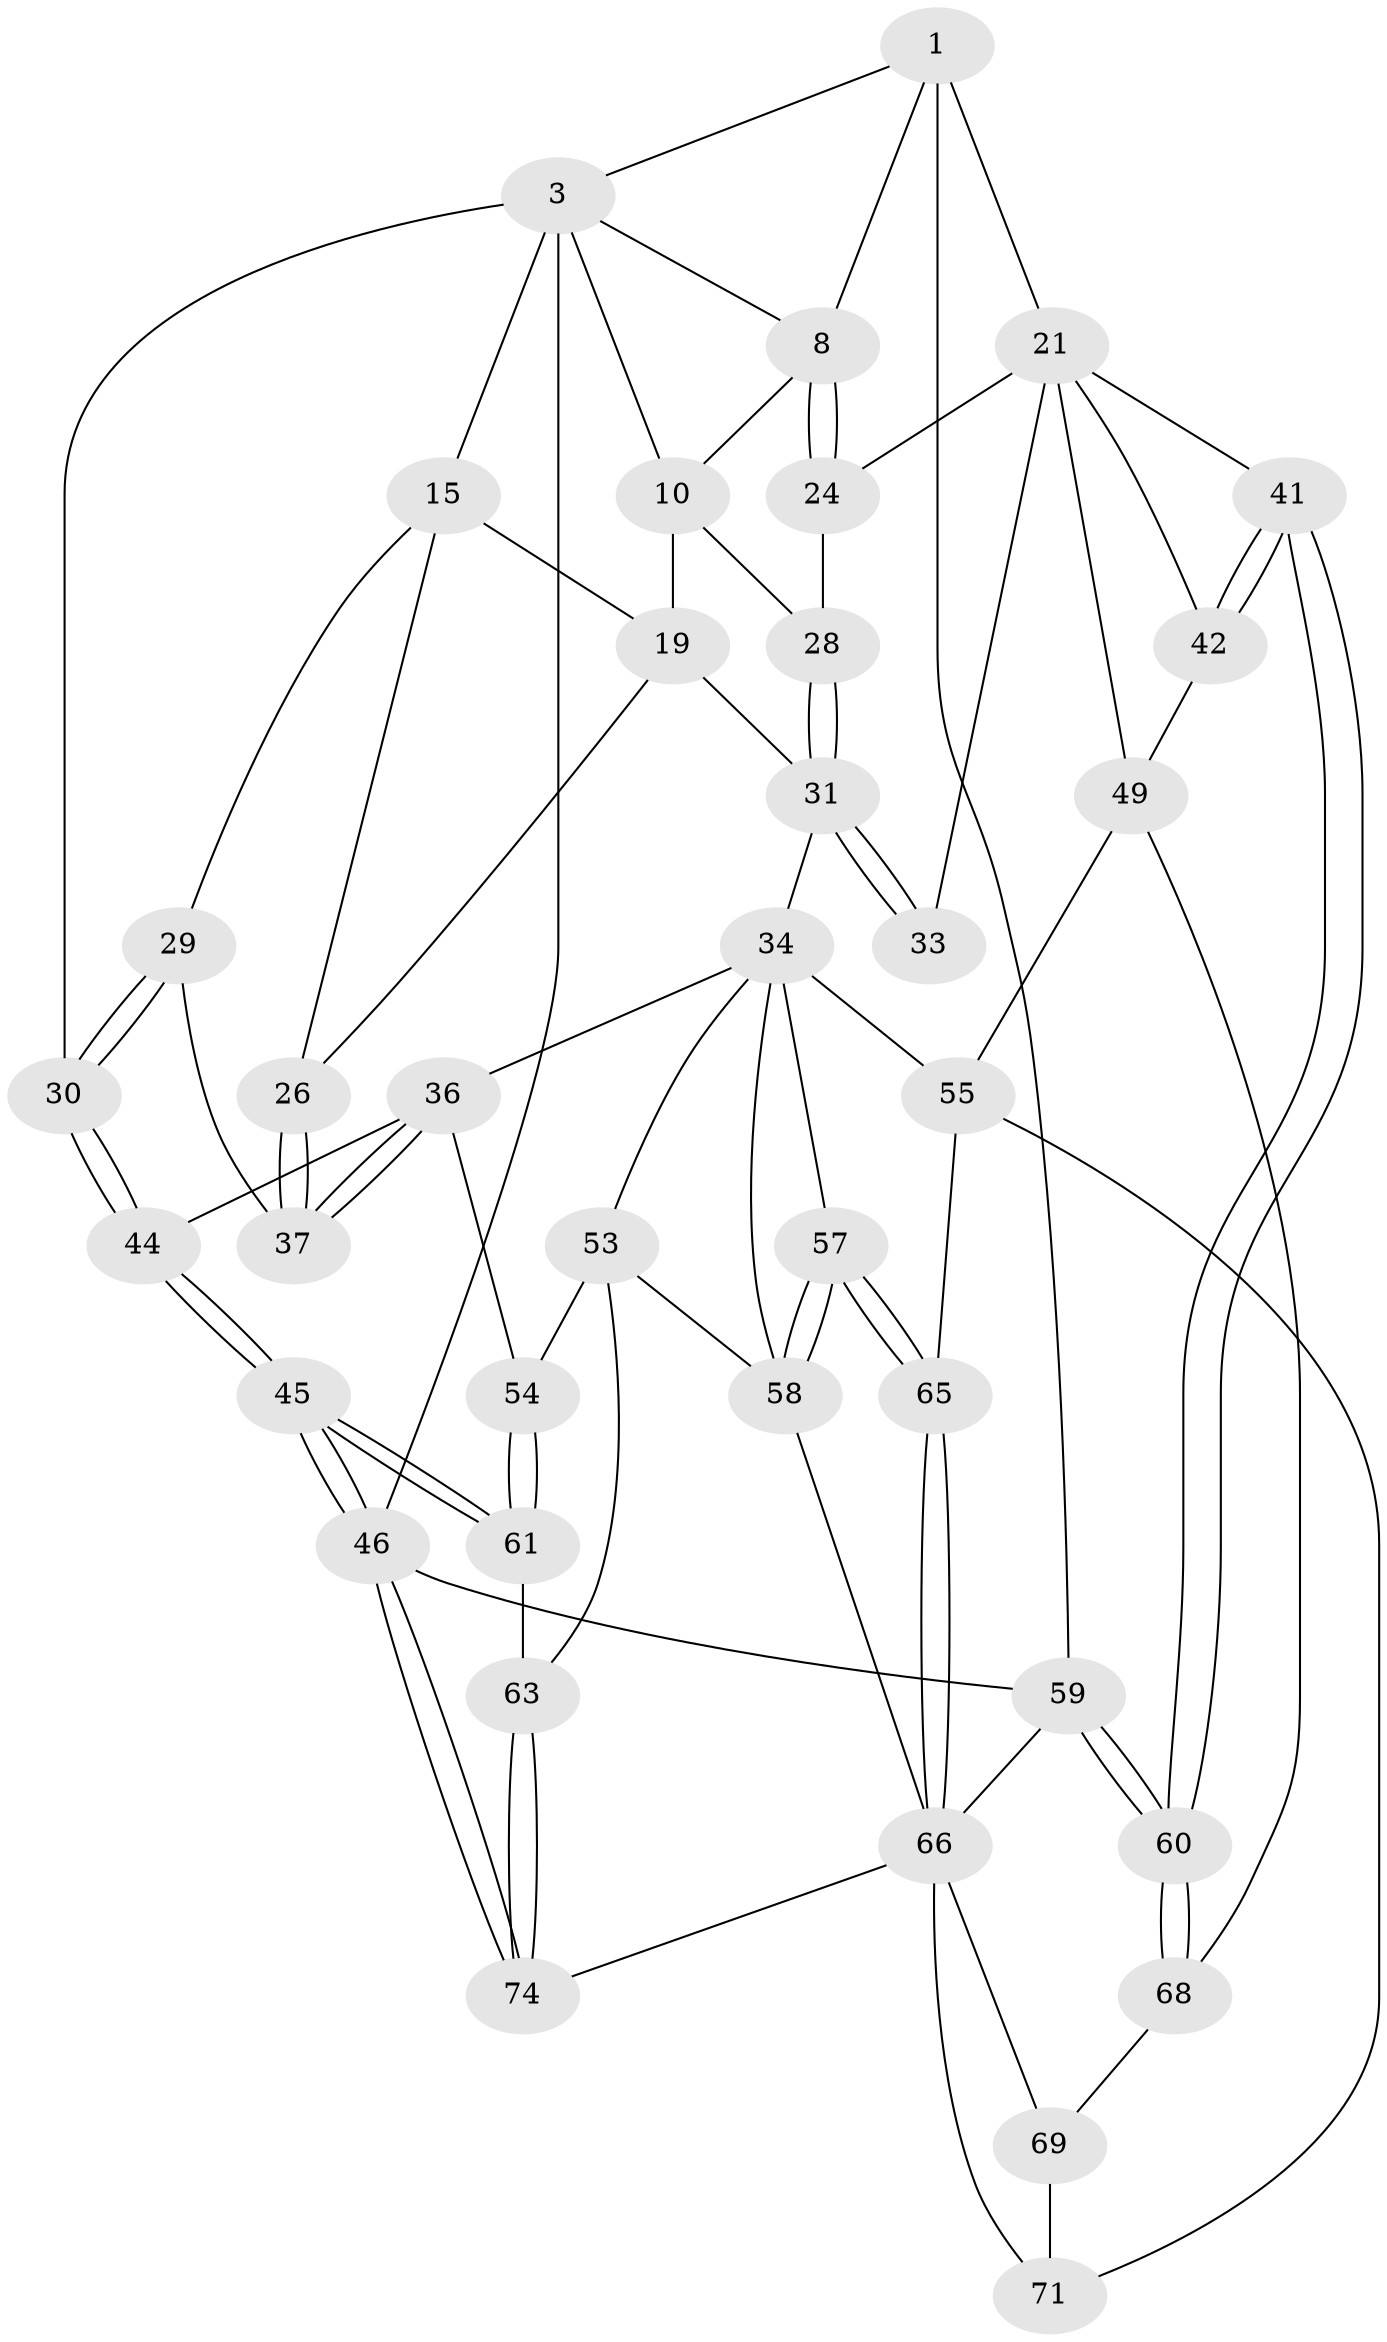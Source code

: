 // original degree distribution, {3: 0.02631578947368421, 5: 0.5526315789473685, 4: 0.2236842105263158, 6: 0.19736842105263158}
// Generated by graph-tools (version 1.1) at 2025/17/03/09/25 04:17:15]
// undirected, 38 vertices, 89 edges
graph export_dot {
graph [start="1"]
  node [color=gray90,style=filled];
  1 [pos="+0.7197673931773595+0",super="+6+2"];
  3 [pos="+0+0",super="+17+4"];
  8 [pos="+0.6546293213860191+0.19412809838786674",super="+9"];
  10 [pos="+0.46059251615363983+0.1824966511259515",super="+18"];
  15 [pos="+0.2577096645688086+0.23115286468376145",super="+16"];
  19 [pos="+0.3990524583564735+0.3613171552915017",super="+20"];
  21 [pos="+0.9001532182696809+0.34903228976823186",super="+25+22"];
  24 [pos="+0.6638300782713933+0.2588436237187261"];
  26 [pos="+0.25977136512687665+0.4091663188581746"];
  28 [pos="+0.5831526307086368+0.35565875916681394"];
  29 [pos="+0.11179159215385062+0.41741502925218665"];
  30 [pos="+0+0.36004824129855534"];
  31 [pos="+0.5423646495864105+0.52322599206359",super="+32"];
  33 [pos="+0.5778532764847821+0.5355062655263944"];
  34 [pos="+0.502911129191369+0.5316313832681636",super="+56+35"];
  36 [pos="+0.2118925952836344+0.4865407843233774",super="+48"];
  37 [pos="+0.2094496940056185+0.46999652814872156"];
  41 [pos="+1+0.6103354278125038"];
  42 [pos="+1+0.6107313106732942"];
  44 [pos="+0+0.4322707881047576"];
  45 [pos="+0+0.820014598843884"];
  46 [pos="+0+1"];
  49 [pos="+0.9755311397358307+0.6507878374724649",super="+50"];
  53 [pos="+0.2366099739254409+0.6720916406828034",super="+62"];
  54 [pos="+0.10053992569951545+0.6480515527958053"];
  55 [pos="+0.6554815891994493+0.7400839095054319",super="+67"];
  57 [pos="+0.40990301960822056+0.7533694014715995"];
  58 [pos="+0.2919581112493457+0.6705414623814744",super="+64"];
  59 [pos="+1+1"];
  60 [pos="+1+0.8434482926734225"];
  61 [pos="+0.05029689236293882+0.7874301911224193"];
  63 [pos="+0.11090931422419181+0.826106382636967"];
  65 [pos="+0.40776505038929783+0.7746437372356918"];
  66 [pos="+0.3448908607645841+0.8463447966650108",super="+72"];
  68 [pos="+0.7535304100411365+0.8801779170364171"];
  69 [pos="+0.7524018253222312+0.8839602650427628",super="+70"];
  71 [pos="+0.5030788305042418+0.8730889721499783"];
  74 [pos="+0.25587392773647055+1"];
  1 -- 8;
  1 -- 21 [weight=2];
  1 -- 3;
  1 -- 59;
  3 -- 46;
  3 -- 30;
  3 -- 15 [weight=2];
  3 -- 8;
  3 -- 10;
  8 -- 24;
  8 -- 24;
  8 -- 10;
  10 -- 19;
  10 -- 28;
  15 -- 19;
  15 -- 26;
  15 -- 29;
  19 -- 26;
  19 -- 31;
  21 -- 41;
  21 -- 33 [weight=2];
  21 -- 49 [weight=2];
  21 -- 24;
  21 -- 42;
  24 -- 28;
  26 -- 37;
  26 -- 37;
  28 -- 31;
  28 -- 31;
  29 -- 30;
  29 -- 30;
  29 -- 37;
  30 -- 44;
  30 -- 44;
  31 -- 33;
  31 -- 33;
  31 -- 34;
  34 -- 57;
  34 -- 55;
  34 -- 58;
  34 -- 53;
  34 -- 36;
  36 -- 37;
  36 -- 37;
  36 -- 54;
  36 -- 44;
  41 -- 42;
  41 -- 42;
  41 -- 60;
  41 -- 60;
  42 -- 49;
  44 -- 45;
  44 -- 45;
  45 -- 46;
  45 -- 46;
  45 -- 61;
  45 -- 61;
  46 -- 74;
  46 -- 74;
  46 -- 59;
  49 -- 68;
  49 -- 55;
  53 -- 54;
  53 -- 58;
  53 -- 63;
  54 -- 61;
  54 -- 61;
  55 -- 65;
  55 -- 71;
  57 -- 58;
  57 -- 58;
  57 -- 65;
  57 -- 65;
  58 -- 66;
  59 -- 60;
  59 -- 60;
  59 -- 66;
  60 -- 68;
  60 -- 68;
  61 -- 63;
  63 -- 74;
  63 -- 74;
  65 -- 66;
  65 -- 66;
  66 -- 69 [weight=2];
  66 -- 71;
  66 -- 74;
  68 -- 69;
  69 -- 71;
}

